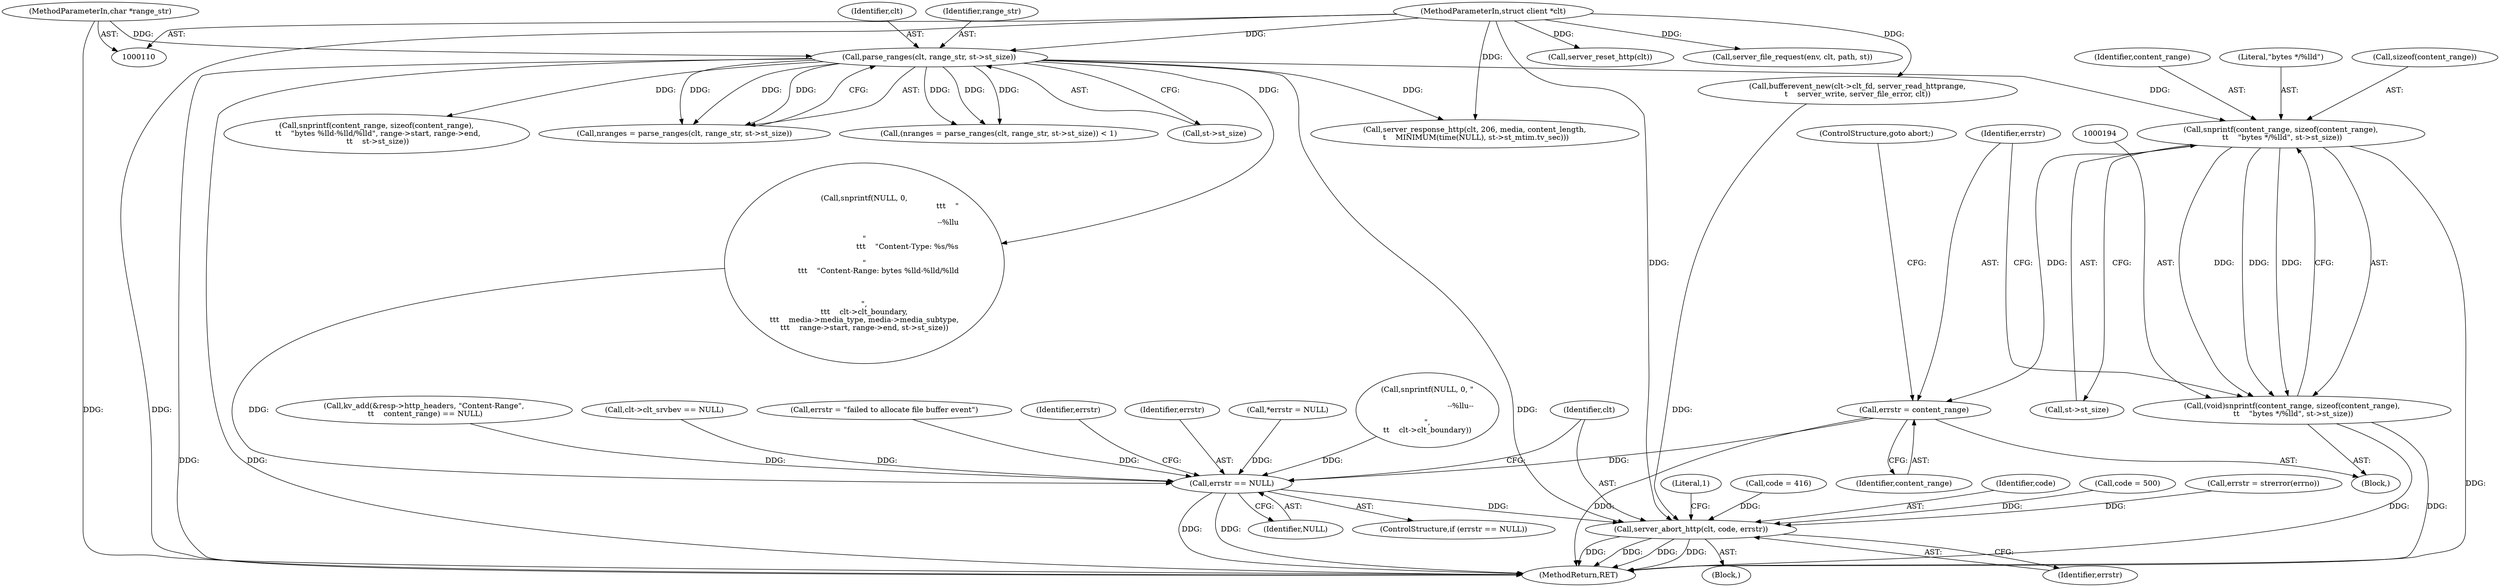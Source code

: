 digraph "0_src_142cfc82b932bc211218fbd7bdda8c7ce83f19df_1@API" {
"1000195" [label="(Call,snprintf(content_range, sizeof(content_range),\n \t\t    \"bytes */%lld\", st->st_size))"];
"1000182" [label="(Call,parse_ranges(clt, range_str, st->st_size))"];
"1000112" [label="(MethodParameterIn,struct client *clt)"];
"1000115" [label="(MethodParameterIn,char *range_str)"];
"1000193" [label="(Call,(void)snprintf(content_range, sizeof(content_range),\n \t\t    \"bytes */%lld\", st->st_size))"];
"1000203" [label="(Call,errstr = content_range)"];
"1000540" [label="(Call,errstr == NULL)"];
"1000547" [label="(Call,server_abort_http(clt, code, errstr))"];
"1000197" [label="(Call,sizeof(content_range))"];
"1000182" [label="(Call,parse_ranges(clt, range_str, st->st_size))"];
"1000196" [label="(Identifier,content_range)"];
"1000243" [label="(Call,snprintf(content_range, sizeof(content_range),\n \t\t    \"bytes %lld-%lld/%lld\", range->start, range->end,\n \t\t    st->st_size))"];
"1000258" [label="(Call,kv_add(&resp->http_headers, \"Content-Range\",\n \t\t    content_range) == NULL)"];
"1000540" [label="(Call,errstr == NULL)"];
"1000180" [label="(Call,nranges = parse_ranges(clt, range_str, st->st_size))"];
"1000205" [label="(Identifier,content_range)"];
"1000206" [label="(ControlStructure,goto abort;)"];
"1000553" [label="(Literal,1)"];
"1000204" [label="(Identifier,errstr)"];
"1000189" [label="(Block,)"];
"1000466" [label="(Call,clt->clt_srvbev == NULL)"];
"1000184" [label="(Identifier,range_str)"];
"1000190" [label="(Call,code = 416)"];
"1000457" [label="(Call,bufferevent_new(clt->clt_fd, server_read_httprange,\n\t    server_write, server_file_error, clt))"];
"1000542" [label="(Identifier,NULL)"];
"1000203" [label="(Call,errstr = content_range)"];
"1000548" [label="(Identifier,clt)"];
"1000200" [label="(Call,st->st_size)"];
"1000320" [label="(Call,snprintf(NULL, 0,\n\t\t\t    \"\r\n--%llu\r\n\"\n\t\t\t    \"Content-Type: %s/%s\r\n\"\n \t\t\t    \"Content-Range: bytes %lld-%lld/%lld\r\n\r\n\",\n\t\t\t    clt->clt_boundary,\n\t\t\t    media->media_type, media->media_subtype,\n\t\t\t    range->start, range->end, st->st_size))"];
"1000409" [label="(Call,server_response_http(clt, 206, media, content_length,\n \t    MINIMUM(time(NULL), st->st_mtim.tv_sec)))"];
"1000183" [label="(Identifier,clt)"];
"1000554" [label="(MethodReturn,RET)"];
"1000539" [label="(ControlStructure,if (errstr == NULL))"];
"1000472" [label="(Call,errstr = \"failed to allocate file buffer event\")"];
"1000544" [label="(Identifier,errstr)"];
"1000541" [label="(Identifier,errstr)"];
"1000112" [label="(MethodParameterIn,struct client *clt)"];
"1000549" [label="(Identifier,code)"];
"1000163" [label="(Call,*errstr = NULL)"];
"1000116" [label="(Block,)"];
"1000195" [label="(Call,snprintf(content_range, sizeof(content_range),\n \t\t    \"bytes */%lld\", st->st_size))"];
"1000115" [label="(MethodParameterIn,char *range_str)"];
"1000179" [label="(Call,(nranges = parse_ranges(clt, range_str, st->st_size)) < 1)"];
"1000547" [label="(Call,server_abort_http(clt, code, errstr))"];
"1000510" [label="(Call,server_reset_http(clt))"];
"1000550" [label="(Identifier,errstr)"];
"1000173" [label="(Call,server_file_request(env, clt, path, st))"];
"1000361" [label="(Call,snprintf(NULL, 0, \"\r\n--%llu--\r\n\",\n\t\t    clt->clt_boundary))"];
"1000150" [label="(Call,code = 500)"];
"1000543" [label="(Call,errstr = strerror(errno))"];
"1000185" [label="(Call,st->st_size)"];
"1000199" [label="(Literal,\"bytes */%lld\")"];
"1000193" [label="(Call,(void)snprintf(content_range, sizeof(content_range),\n \t\t    \"bytes */%lld\", st->st_size))"];
"1000195" -> "1000193"  [label="AST: "];
"1000195" -> "1000200"  [label="CFG: "];
"1000196" -> "1000195"  [label="AST: "];
"1000197" -> "1000195"  [label="AST: "];
"1000199" -> "1000195"  [label="AST: "];
"1000200" -> "1000195"  [label="AST: "];
"1000193" -> "1000195"  [label="CFG: "];
"1000195" -> "1000554"  [label="DDG: "];
"1000195" -> "1000193"  [label="DDG: "];
"1000195" -> "1000193"  [label="DDG: "];
"1000195" -> "1000193"  [label="DDG: "];
"1000182" -> "1000195"  [label="DDG: "];
"1000195" -> "1000203"  [label="DDG: "];
"1000182" -> "1000180"  [label="AST: "];
"1000182" -> "1000185"  [label="CFG: "];
"1000183" -> "1000182"  [label="AST: "];
"1000184" -> "1000182"  [label="AST: "];
"1000185" -> "1000182"  [label="AST: "];
"1000180" -> "1000182"  [label="CFG: "];
"1000182" -> "1000554"  [label="DDG: "];
"1000182" -> "1000554"  [label="DDG: "];
"1000182" -> "1000179"  [label="DDG: "];
"1000182" -> "1000179"  [label="DDG: "];
"1000182" -> "1000179"  [label="DDG: "];
"1000182" -> "1000180"  [label="DDG: "];
"1000182" -> "1000180"  [label="DDG: "];
"1000182" -> "1000180"  [label="DDG: "];
"1000112" -> "1000182"  [label="DDG: "];
"1000115" -> "1000182"  [label="DDG: "];
"1000182" -> "1000243"  [label="DDG: "];
"1000182" -> "1000320"  [label="DDG: "];
"1000182" -> "1000409"  [label="DDG: "];
"1000182" -> "1000547"  [label="DDG: "];
"1000112" -> "1000110"  [label="AST: "];
"1000112" -> "1000554"  [label="DDG: "];
"1000112" -> "1000173"  [label="DDG: "];
"1000112" -> "1000409"  [label="DDG: "];
"1000112" -> "1000457"  [label="DDG: "];
"1000112" -> "1000510"  [label="DDG: "];
"1000112" -> "1000547"  [label="DDG: "];
"1000115" -> "1000110"  [label="AST: "];
"1000115" -> "1000554"  [label="DDG: "];
"1000193" -> "1000189"  [label="AST: "];
"1000194" -> "1000193"  [label="AST: "];
"1000204" -> "1000193"  [label="CFG: "];
"1000193" -> "1000554"  [label="DDG: "];
"1000193" -> "1000554"  [label="DDG: "];
"1000203" -> "1000189"  [label="AST: "];
"1000203" -> "1000205"  [label="CFG: "];
"1000204" -> "1000203"  [label="AST: "];
"1000205" -> "1000203"  [label="AST: "];
"1000206" -> "1000203"  [label="CFG: "];
"1000203" -> "1000554"  [label="DDG: "];
"1000203" -> "1000540"  [label="DDG: "];
"1000540" -> "1000539"  [label="AST: "];
"1000540" -> "1000542"  [label="CFG: "];
"1000541" -> "1000540"  [label="AST: "];
"1000542" -> "1000540"  [label="AST: "];
"1000544" -> "1000540"  [label="CFG: "];
"1000548" -> "1000540"  [label="CFG: "];
"1000540" -> "1000554"  [label="DDG: "];
"1000540" -> "1000554"  [label="DDG: "];
"1000163" -> "1000540"  [label="DDG: "];
"1000472" -> "1000540"  [label="DDG: "];
"1000361" -> "1000540"  [label="DDG: "];
"1000320" -> "1000540"  [label="DDG: "];
"1000258" -> "1000540"  [label="DDG: "];
"1000466" -> "1000540"  [label="DDG: "];
"1000540" -> "1000547"  [label="DDG: "];
"1000547" -> "1000116"  [label="AST: "];
"1000547" -> "1000550"  [label="CFG: "];
"1000548" -> "1000547"  [label="AST: "];
"1000549" -> "1000547"  [label="AST: "];
"1000550" -> "1000547"  [label="AST: "];
"1000553" -> "1000547"  [label="CFG: "];
"1000547" -> "1000554"  [label="DDG: "];
"1000547" -> "1000554"  [label="DDG: "];
"1000547" -> "1000554"  [label="DDG: "];
"1000547" -> "1000554"  [label="DDG: "];
"1000457" -> "1000547"  [label="DDG: "];
"1000150" -> "1000547"  [label="DDG: "];
"1000190" -> "1000547"  [label="DDG: "];
"1000543" -> "1000547"  [label="DDG: "];
}
